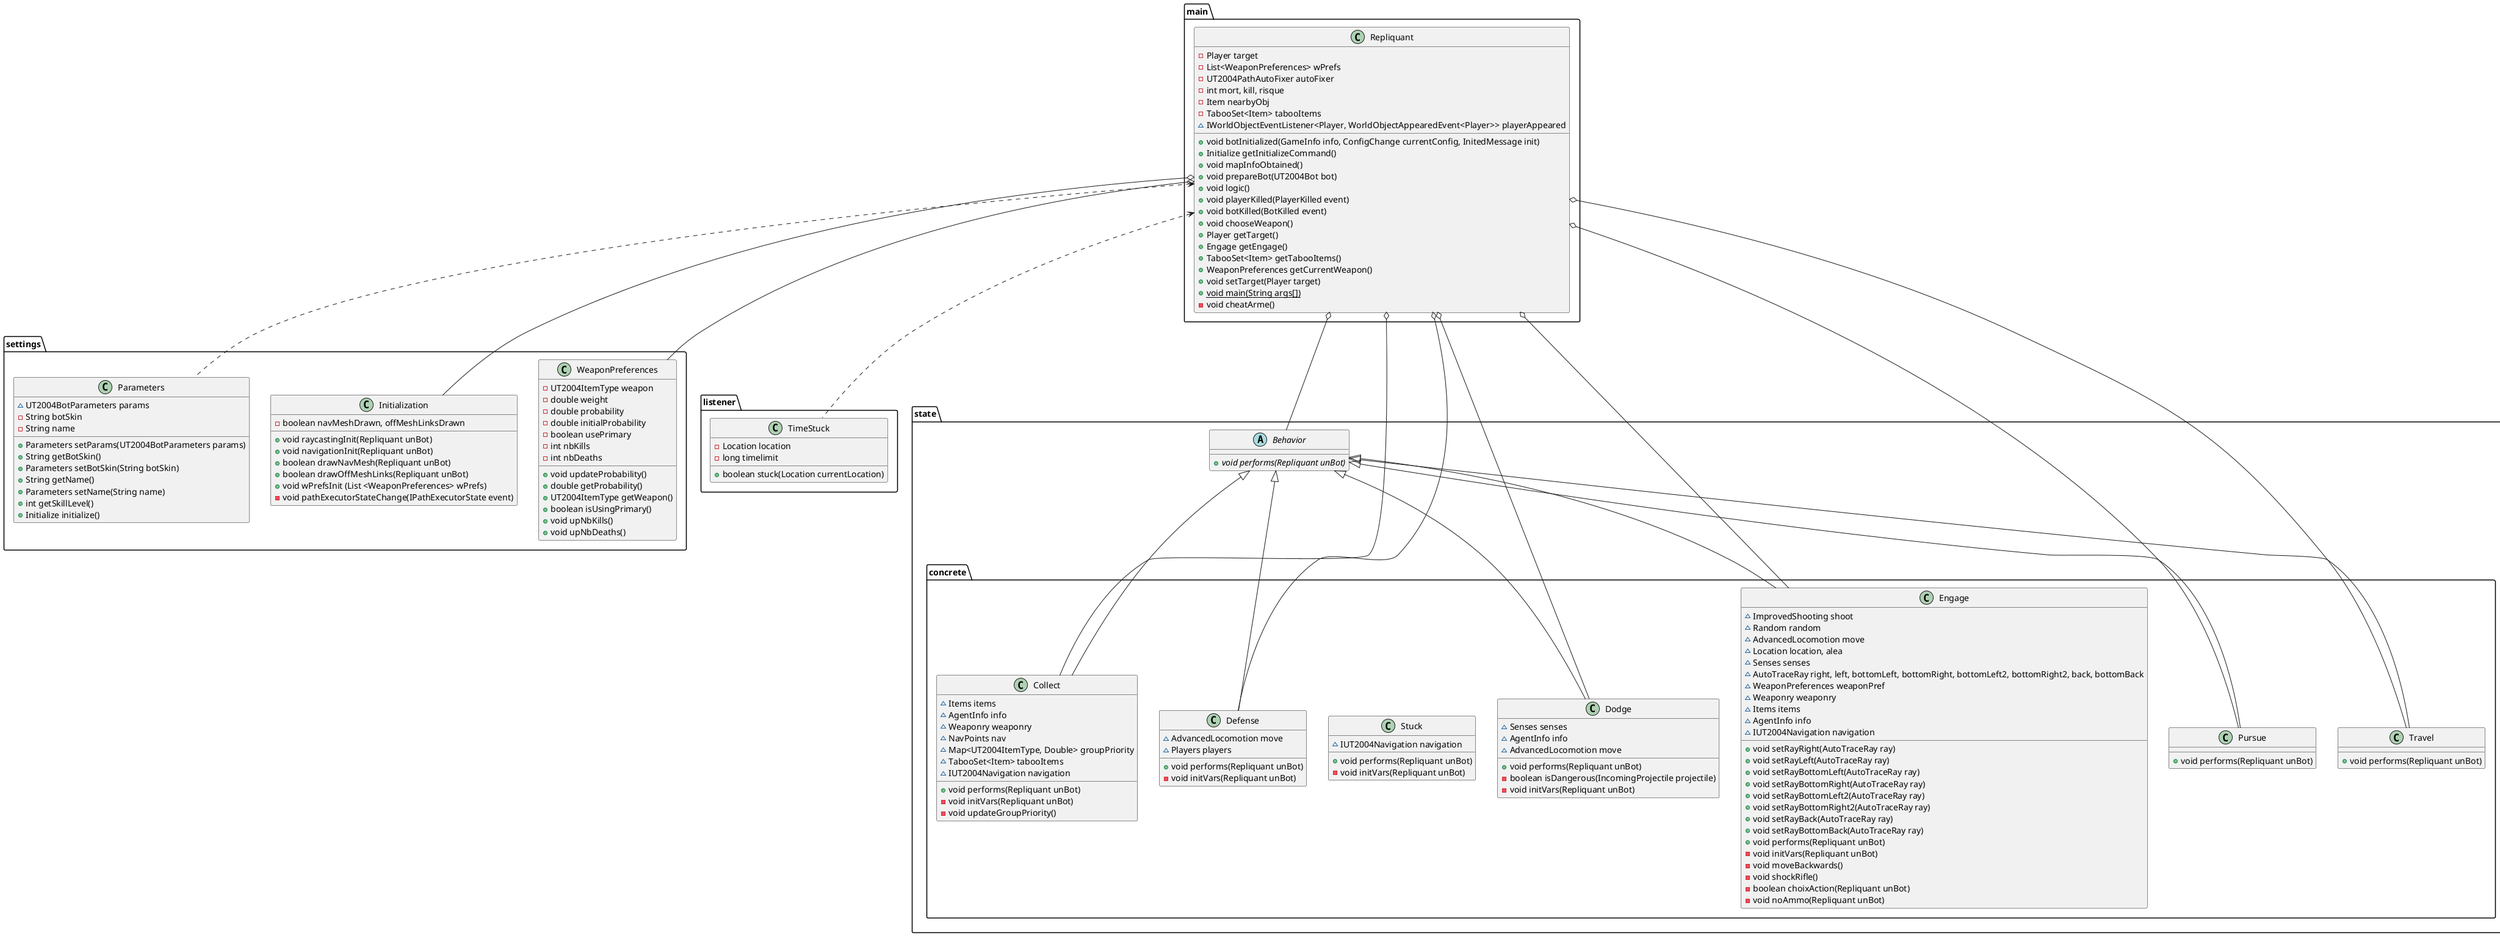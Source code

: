 @startuml

class main.Repliquant {
    - Player target
    - List<WeaponPreferences> wPrefs
    - UT2004PathAutoFixer autoFixer
    - int mort, kill, risque
    - Item nearbyObj
    - TabooSet<Item> tabooItems
    ~ IWorldObjectEventListener<Player, WorldObjectAppearedEvent<Player>> playerAppeared
    + void botInitialized(GameInfo info, ConfigChange currentConfig, InitedMessage init)
    + Initialize getInitializeCommand()
    + void mapInfoObtained()
    + void prepareBot(UT2004Bot bot)
    + void logic()
    + void playerKilled(PlayerKilled event)
    + void botKilled(BotKilled event)
    + void chooseWeapon()
    + Player getTarget()
    + Engage getEngage()
    + TabooSet<Item> getTabooItems()
    + WeaponPreferences getCurrentWeapon()
    + void setTarget(Player target)
    + {static} void main(String args[])
    - void cheatArme()
}

class settings.Initialization {
    - boolean navMeshDrawn, offMeshLinksDrawn
    + void raycastingInit(Repliquant unBot)
    + void navigationInit(Repliquant unBot)
    + boolean drawNavMesh(Repliquant unBot)
    + boolean drawOffMeshLinks(Repliquant unBot)
    + void wPrefsInit (List <WeaponPreferences> wPrefs)
    - void pathExecutorStateChange(IPathExecutorState event)
}

class settings.Parameters {
    ~ UT2004BotParameters params
    - String botSkin
    - String name
    + Parameters setParams(UT2004BotParameters params)
    + String getBotSkin()
    + Parameters setBotSkin(String botSkin)
    + String getName()
    + Parameters setName(String name)
    + int getSkillLevel()
    + Initialize initialize()
}

class settings.WeaponPreferences {
    - UT2004ItemType weapon
    - double weight
    - double probability
    - double initialProbability
    - boolean usePrimary
    - int nbKills
    - int nbDeaths
    + void updateProbability()
    + double getProbability()
    + UT2004ItemType getWeapon()
    + boolean isUsingPrimary()
    + void upNbKills()
    + void upNbDeaths()
}

class listener.TimeStuck {
    - Location location
    - long timelimit
    + boolean stuck(Location currentLocation)
}

package state {
    abstract class Behavior {
        + {abstract} void performs(Repliquant unBot)
    }
    package concrete {
        class Collect {
            ~ Items items
            ~ AgentInfo info
            ~ Weaponry weaponry
            ~ NavPoints nav
            ~ Map<UT2004ItemType, Double> groupPriority
            ~ TabooSet<Item> tabooItems
            ~ IUT2004Navigation navigation
            + void performs(Repliquant unBot)
            - void initVars(Repliquant unBot)
            - void updateGroupPriority()
        }
        class Defense {
            ~ AdvancedLocomotion move
            ~ Players players
            + void performs(Repliquant unBot)
            - void initVars(Repliquant unBot)
        }
        class Dodge {
            ~ Senses senses
            ~ AgentInfo info
            ~ AdvancedLocomotion move
            + void performs(Repliquant unBot)
            - boolean isDangerous(IncomingProjectile projectile)
            - void initVars(Repliquant unBot)
        }
        class Engage {
            ~ ImprovedShooting shoot
            ~ Random random
            ~ AdvancedLocomotion move
            ~ Location location, alea
            ~ Senses senses
            ~ AutoTraceRay right, left, bottomLeft, bottomRight, bottomLeft2, bottomRight2, back, bottomBack
            ~ WeaponPreferences weaponPref
            ~ Weaponry weaponry
            ~ Items items
            ~ AgentInfo info
            ~ IUT2004Navigation navigation
            + void setRayRight(AutoTraceRay ray)
            + void setRayLeft(AutoTraceRay ray)
            + void setRayBottomLeft(AutoTraceRay ray)
            + void setRayBottomRight(AutoTraceRay ray)
            + void setRayBottomLeft2(AutoTraceRay ray)
            + void setRayBottomRight2(AutoTraceRay ray)
            + void setRayBack(AutoTraceRay ray)
            + void setRayBottomBack(AutoTraceRay ray)
            + void performs(Repliquant unBot)
            - void initVars(Repliquant unBot)
            - void moveBackwards()
            - void shockRifle()
            - boolean choixAction(Repliquant unBot)
            - void noAmmo(Repliquant unBot)
        }
        class Stuck {
            ~ IUT2004Navigation navigation
            + void performs(Repliquant unBot)
            - void initVars(Repliquant unBot)
        }
        class Pursue {
            + void performs(Repliquant unBot)
        }
        class Travel {
            + void performs(Repliquant unBot)
        }
    }
}

main.Repliquant o-- Behavior
main.Repliquant o-- Collect
main.Repliquant o-- Defense
main.Repliquant o-- Dodge
main.Repliquant o-- Engage
main.Repliquant o-- Pursue
main.Repliquant o-- Travel
main.Repliquant o-- settings.Initialization
main.Repliquant o-- settings.WeaponPreferences
main.Repliquant <.. settings.Parameters
main.Repliquant <.. listener.TimeStuck
Behavior <|-- Collect
Behavior <|-- Defense
Behavior <|-- Dodge
Behavior <|-- Engage
Behavior <|-- Pursue
Behavior <|-- Travel
@enduml